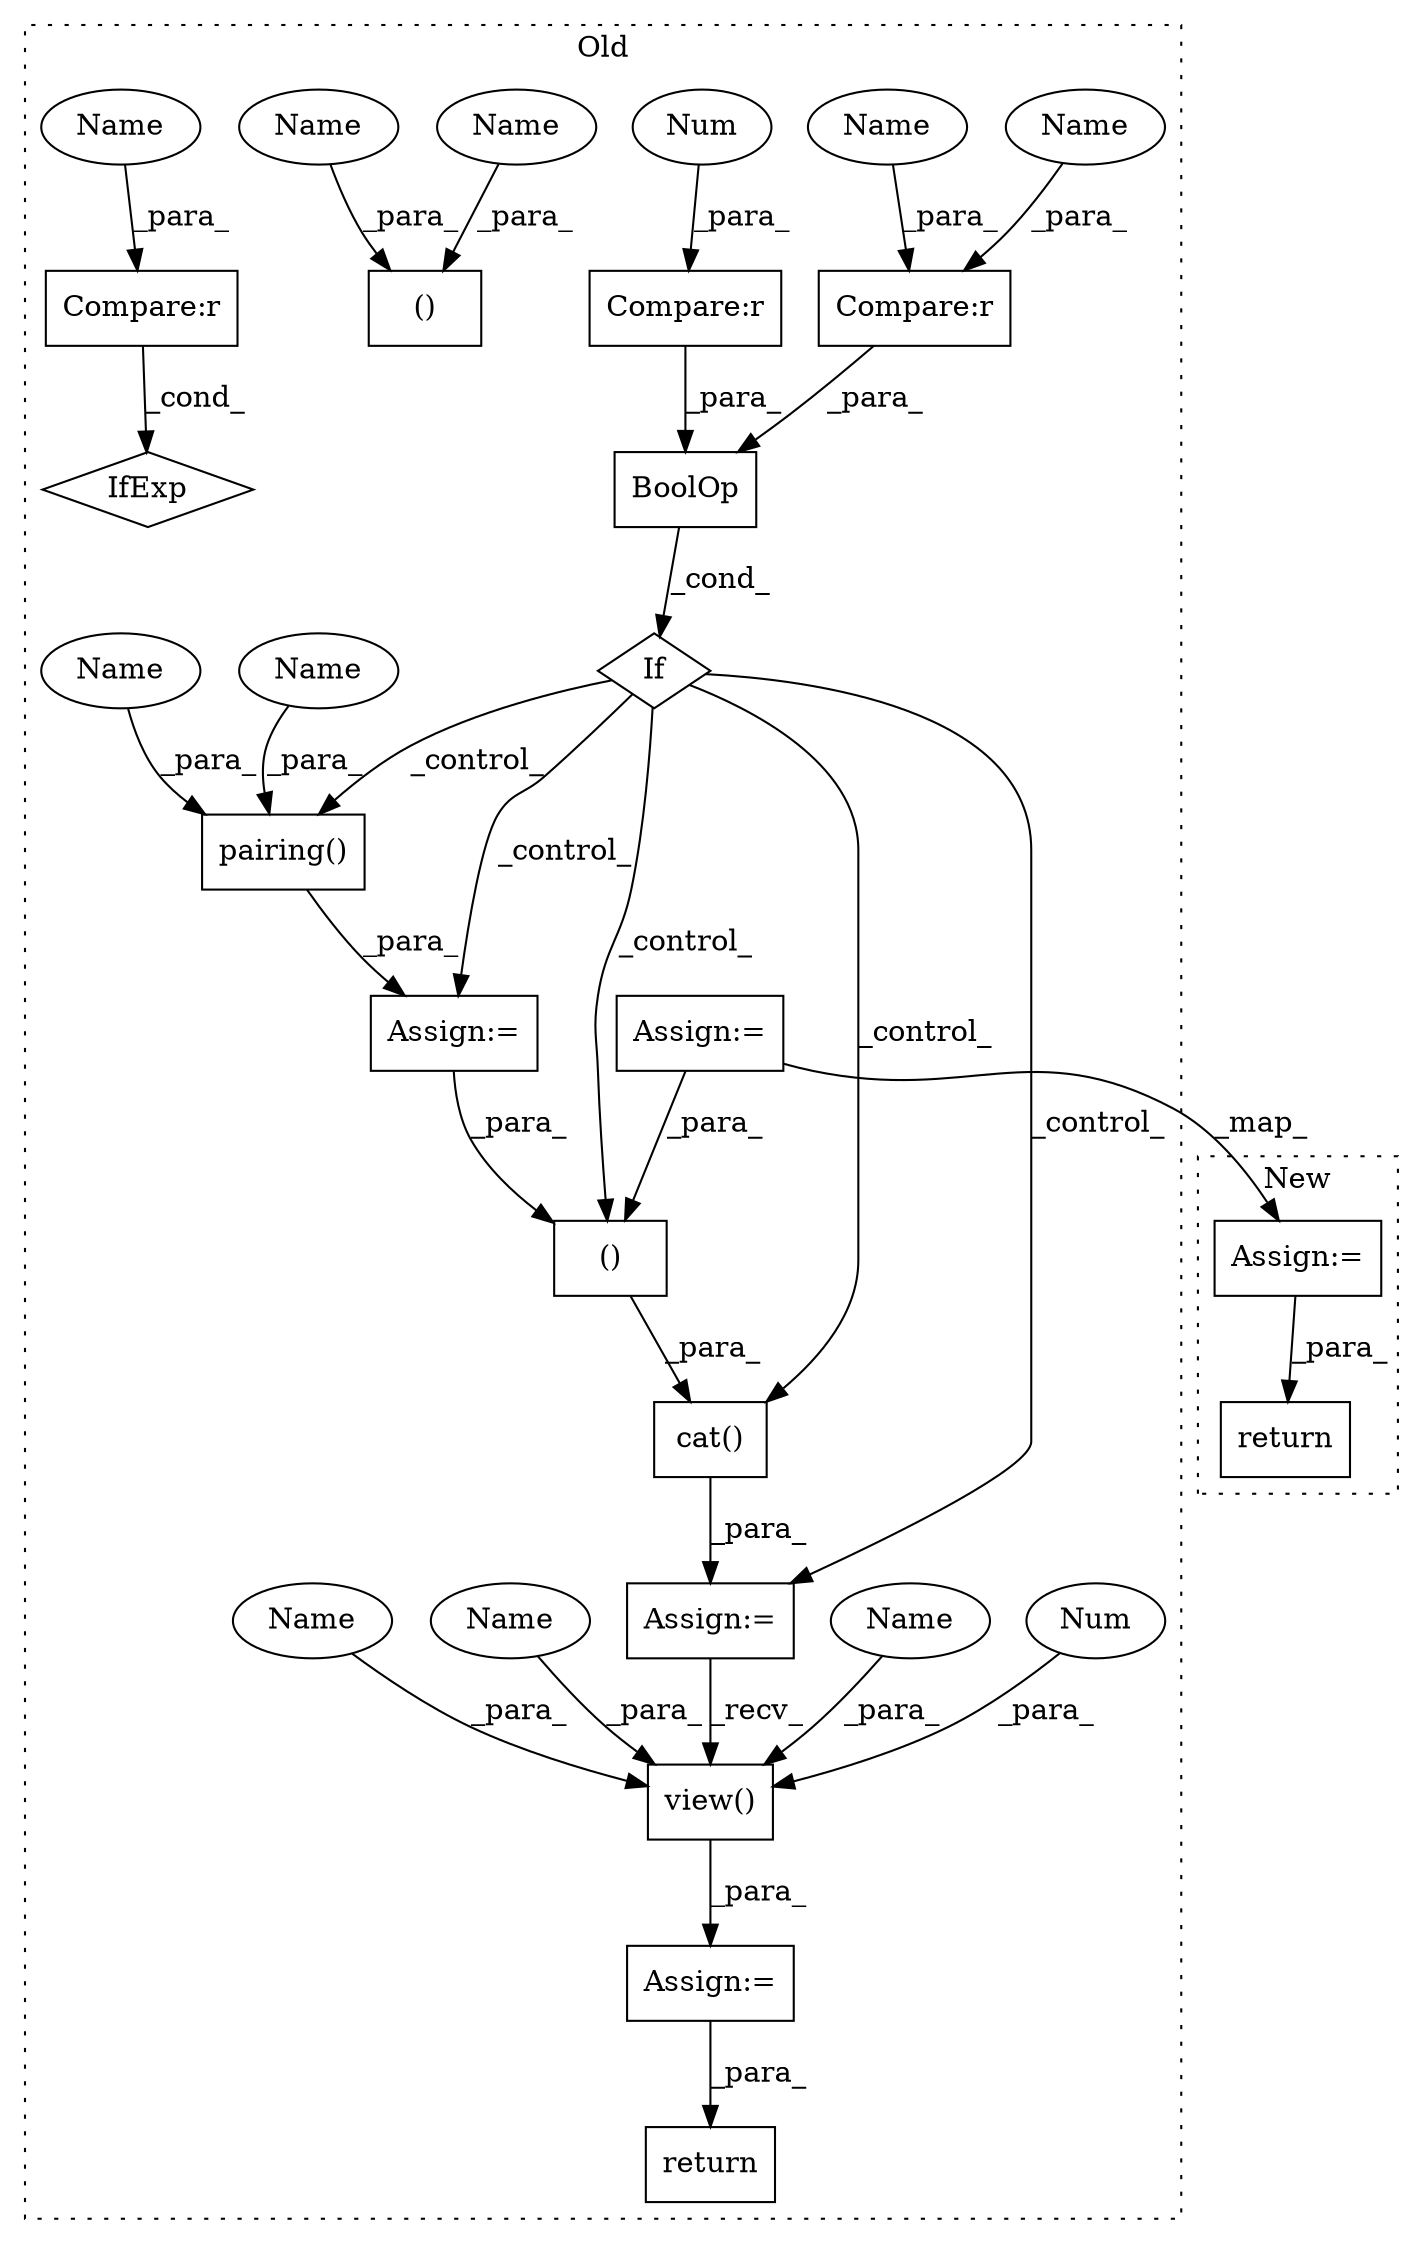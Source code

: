 digraph G {
subgraph cluster0 {
1 [label="BoolOp" a="72" s="5897" l="40" shape="box"];
3 [label="Compare:r" a="40" s="5897" l="17" shape="box"];
4 [label="Assign:=" a="68" s="6063" l="3" shape="box"];
5 [label="If" a="96" s="5894,5937" l="3,14" shape="diamond"];
6 [label="Compare:r" a="40" s="5919" l="18" shape="box"];
7 [label="()" a="54" s="6083" l="3" shape="box"];
8 [label="Num" a="76" s="5913" l="1" shape="ellipse"];
9 [label="view()" a="75" s="6163,6181" l="7,1" shape="box"];
10 [label="Num" a="76" s="6179" l="2" shape="ellipse"];
11 [label="cat()" a="75" s="6066,6087" l="10,8" shape="box"];
12 [label="return" a="93" s="6211" l="7" shape="box"];
13 [label="Assign:=" a="68" s="5957" l="3" shape="box"];
14 [label="pairing()" a="75" s="5960,5987" l="13,36" shape="box"];
15 [label="Assign:=" a="68" s="6160" l="3" shape="box"];
16 [label="Compare:r" a="40" s="5716" l="11" shape="box"];
17 [label="IfExp" a="51" s="5712,5727" l="4,6" shape="diamond"];
18 [label="()" a="54" s="5785" l="6" shape="box"];
20 [label="Assign:=" a="68" s="5814" l="3" shape="box"];
21 [label="Name" a="87" s="5919" l="6" shape="ellipse"];
22 [label="Name" a="87" s="5973" l="6" shape="ellipse"];
23 [label="Name" a="87" s="5981" l="6" shape="ellipse"];
24 [label="Name" a="87" s="5784" l="1" shape="ellipse"];
25 [label="Name" a="87" s="6170" l="1" shape="ellipse"];
26 [label="Name" a="87" s="5933" l="4" shape="ellipse"];
27 [label="Name" a="87" s="5723" l="4" shape="ellipse"];
28 [label="Name" a="87" s="6176" l="1" shape="ellipse"];
29 [label="Name" a="87" s="5787" l="1" shape="ellipse"];
30 [label="Name" a="87" s="6173" l="1" shape="ellipse"];
label = "Old";
style="dotted";
}
subgraph cluster1 {
2 [label="return" a="93" s="4028" l="7" shape="box"];
19 [label="Assign:=" a="68" s="3978" l="3" shape="box"];
label = "New";
style="dotted";
}
1 -> 5 [label="_cond_"];
3 -> 1 [label="_para_"];
4 -> 9 [label="_recv_"];
5 -> 14 [label="_control_"];
5 -> 11 [label="_control_"];
5 -> 4 [label="_control_"];
5 -> 7 [label="_control_"];
5 -> 13 [label="_control_"];
6 -> 1 [label="_para_"];
7 -> 11 [label="_para_"];
8 -> 3 [label="_para_"];
9 -> 15 [label="_para_"];
10 -> 9 [label="_para_"];
11 -> 4 [label="_para_"];
13 -> 7 [label="_para_"];
14 -> 13 [label="_para_"];
15 -> 12 [label="_para_"];
16 -> 17 [label="_cond_"];
19 -> 2 [label="_para_"];
20 -> 19 [label="_map_"];
20 -> 7 [label="_para_"];
21 -> 6 [label="_para_"];
22 -> 14 [label="_para_"];
23 -> 14 [label="_para_"];
24 -> 18 [label="_para_"];
25 -> 9 [label="_para_"];
26 -> 6 [label="_para_"];
27 -> 16 [label="_para_"];
28 -> 9 [label="_para_"];
29 -> 18 [label="_para_"];
30 -> 9 [label="_para_"];
}